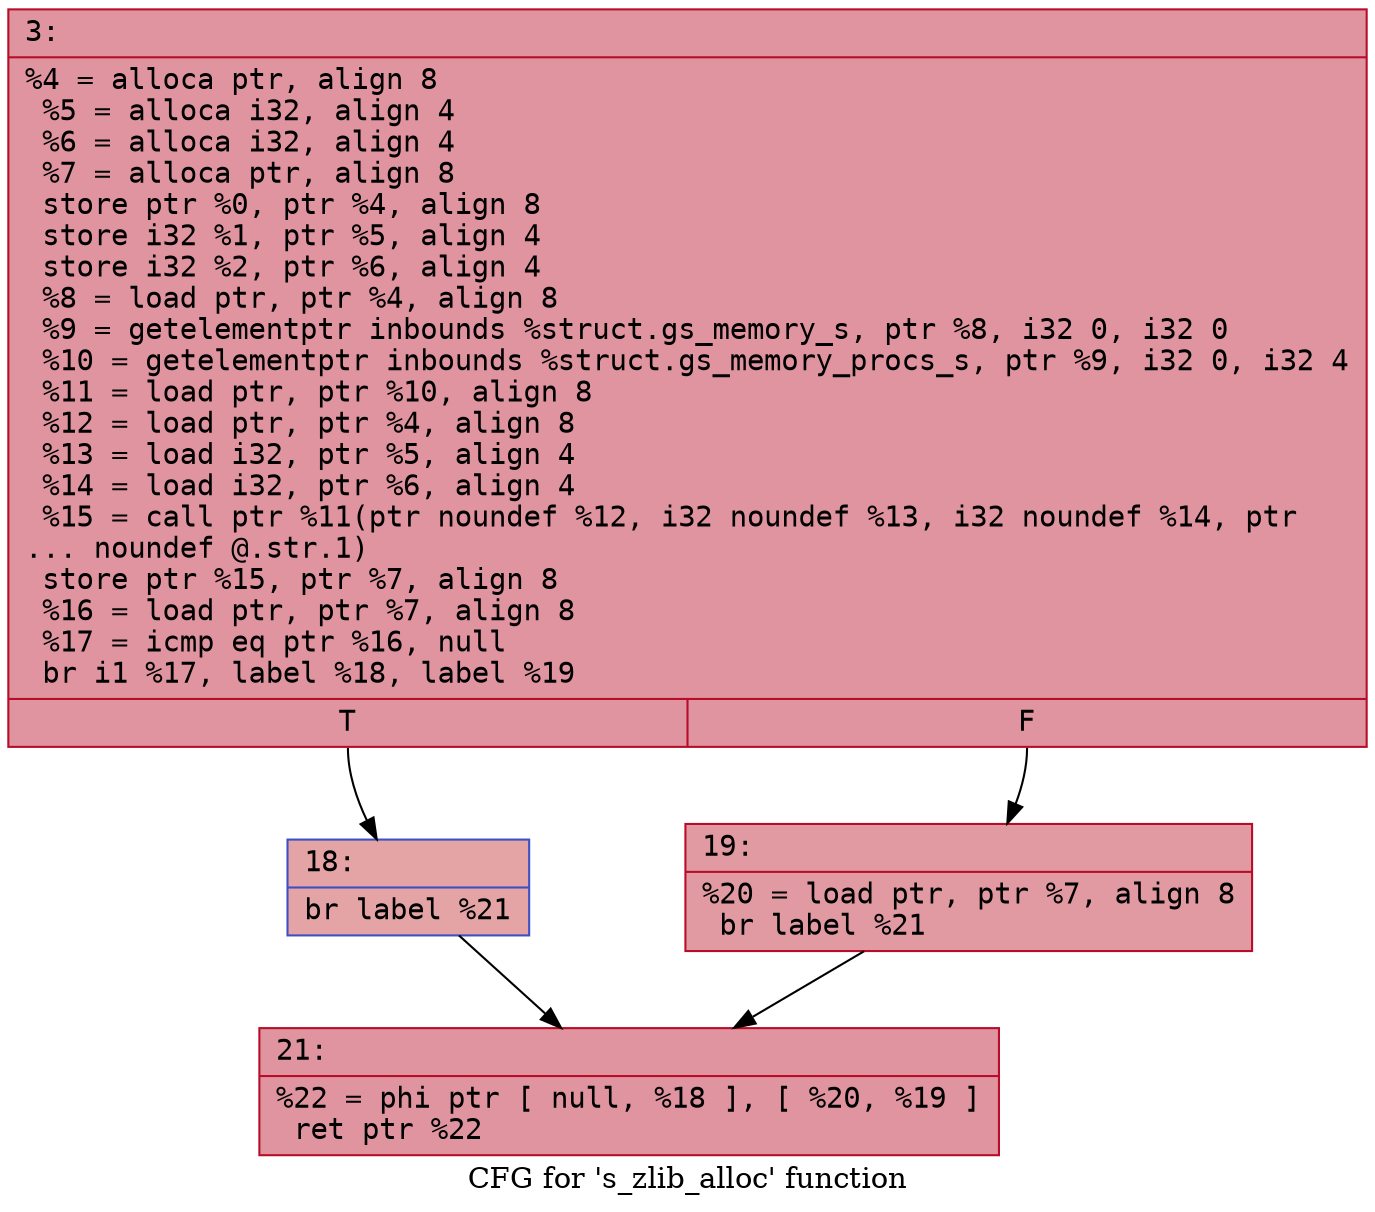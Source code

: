 digraph "CFG for 's_zlib_alloc' function" {
	label="CFG for 's_zlib_alloc' function";

	Node0x6000002f5db0 [shape=record,color="#b70d28ff", style=filled, fillcolor="#b70d2870" fontname="Courier",label="{3:\l|  %4 = alloca ptr, align 8\l  %5 = alloca i32, align 4\l  %6 = alloca i32, align 4\l  %7 = alloca ptr, align 8\l  store ptr %0, ptr %4, align 8\l  store i32 %1, ptr %5, align 4\l  store i32 %2, ptr %6, align 4\l  %8 = load ptr, ptr %4, align 8\l  %9 = getelementptr inbounds %struct.gs_memory_s, ptr %8, i32 0, i32 0\l  %10 = getelementptr inbounds %struct.gs_memory_procs_s, ptr %9, i32 0, i32 4\l  %11 = load ptr, ptr %10, align 8\l  %12 = load ptr, ptr %4, align 8\l  %13 = load i32, ptr %5, align 4\l  %14 = load i32, ptr %6, align 4\l  %15 = call ptr %11(ptr noundef %12, i32 noundef %13, i32 noundef %14, ptr\l... noundef @.str.1)\l  store ptr %15, ptr %7, align 8\l  %16 = load ptr, ptr %7, align 8\l  %17 = icmp eq ptr %16, null\l  br i1 %17, label %18, label %19\l|{<s0>T|<s1>F}}"];
	Node0x6000002f5db0:s0 -> Node0x6000002f5e00[tooltip="3 -> 18\nProbability 37.50%" ];
	Node0x6000002f5db0:s1 -> Node0x6000002f5e50[tooltip="3 -> 19\nProbability 62.50%" ];
	Node0x6000002f5e00 [shape=record,color="#3d50c3ff", style=filled, fillcolor="#c32e3170" fontname="Courier",label="{18:\l|  br label %21\l}"];
	Node0x6000002f5e00 -> Node0x6000002f5ea0[tooltip="18 -> 21\nProbability 100.00%" ];
	Node0x6000002f5e50 [shape=record,color="#b70d28ff", style=filled, fillcolor="#bb1b2c70" fontname="Courier",label="{19:\l|  %20 = load ptr, ptr %7, align 8\l  br label %21\l}"];
	Node0x6000002f5e50 -> Node0x6000002f5ea0[tooltip="19 -> 21\nProbability 100.00%" ];
	Node0x6000002f5ea0 [shape=record,color="#b70d28ff", style=filled, fillcolor="#b70d2870" fontname="Courier",label="{21:\l|  %22 = phi ptr [ null, %18 ], [ %20, %19 ]\l  ret ptr %22\l}"];
}
